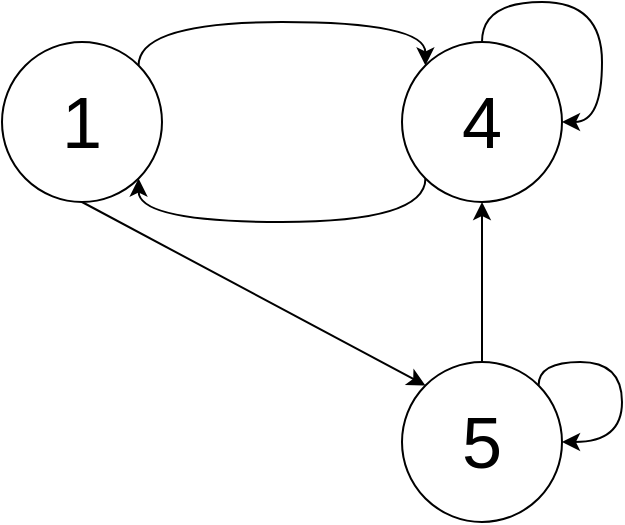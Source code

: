 <mxfile version="12.4.2" type="device" pages="1"><diagram id="2fKzX-gfDPdPfSxxzVtO" name="Page-1"><mxGraphModel dx="1089" dy="640" grid="0" gridSize="10" guides="1" tooltips="1" connect="1" arrows="1" fold="1" page="1" pageScale="1" pageWidth="827" pageHeight="1169" math="0" shadow="0"><root><mxCell id="0"/><mxCell id="1" parent="0"/><mxCell id="KrmunwazNjOHXeyPuSN6-4" style="edgeStyle=orthogonalEdgeStyle;rounded=0;orthogonalLoop=1;jettySize=auto;html=1;exitX=1;exitY=0;exitDx=0;exitDy=0;entryX=0;entryY=0;entryDx=0;entryDy=0;curved=1;" edge="1" parent="1" source="KrmunwazNjOHXeyPuSN6-1" target="KrmunwazNjOHXeyPuSN6-2"><mxGeometry relative="1" as="geometry"><Array as="points"><mxPoint x="148" y="70"/><mxPoint x="292" y="70"/></Array></mxGeometry></mxCell><mxCell id="KrmunwazNjOHXeyPuSN6-8" style="rounded=0;orthogonalLoop=1;jettySize=auto;html=1;exitX=0.5;exitY=1;exitDx=0;exitDy=0;entryX=0;entryY=0;entryDx=0;entryDy=0;" edge="1" parent="1" source="KrmunwazNjOHXeyPuSN6-1" target="KrmunwazNjOHXeyPuSN6-3"><mxGeometry relative="1" as="geometry"/></mxCell><mxCell id="KrmunwazNjOHXeyPuSN6-1" value="&lt;font style=&quot;font-size: 36px&quot;&gt;1&lt;/font&gt;" style="ellipse;whiteSpace=wrap;html=1;aspect=fixed;" vertex="1" parent="1"><mxGeometry x="80" y="80" width="80" height="80" as="geometry"/></mxCell><mxCell id="KrmunwazNjOHXeyPuSN6-6" style="edgeStyle=orthogonalEdgeStyle;rounded=0;orthogonalLoop=1;jettySize=auto;html=1;exitX=0;exitY=1;exitDx=0;exitDy=0;entryX=1;entryY=1;entryDx=0;entryDy=0;curved=1;" edge="1" parent="1" source="KrmunwazNjOHXeyPuSN6-2" target="KrmunwazNjOHXeyPuSN6-1"><mxGeometry relative="1" as="geometry"><Array as="points"><mxPoint x="292" y="170"/><mxPoint x="148" y="170"/></Array></mxGeometry></mxCell><mxCell id="KrmunwazNjOHXeyPuSN6-2" value="&lt;font style=&quot;font-size: 36px&quot;&gt;4&lt;/font&gt;" style="ellipse;whiteSpace=wrap;html=1;aspect=fixed;" vertex="1" parent="1"><mxGeometry x="280" y="80" width="80" height="80" as="geometry"/></mxCell><mxCell id="KrmunwazNjOHXeyPuSN6-7" style="edgeStyle=orthogonalEdgeStyle;rounded=0;orthogonalLoop=1;jettySize=auto;html=1;exitX=0.5;exitY=0;exitDx=0;exitDy=0;entryX=0.5;entryY=1;entryDx=0;entryDy=0;curved=1;" edge="1" parent="1" source="KrmunwazNjOHXeyPuSN6-3" target="KrmunwazNjOHXeyPuSN6-2"><mxGeometry relative="1" as="geometry"/></mxCell><mxCell id="KrmunwazNjOHXeyPuSN6-3" value="&lt;font style=&quot;font-size: 36px&quot;&gt;5&lt;/font&gt;" style="ellipse;whiteSpace=wrap;html=1;aspect=fixed;" vertex="1" parent="1"><mxGeometry x="280" y="240" width="80" height="80" as="geometry"/></mxCell><mxCell id="KrmunwazNjOHXeyPuSN6-9" style="edgeStyle=orthogonalEdgeStyle;rounded=0;orthogonalLoop=1;jettySize=auto;html=1;exitX=1;exitY=0;exitDx=0;exitDy=0;entryX=1;entryY=0.5;entryDx=0;entryDy=0;curved=1;" edge="1" parent="1" source="KrmunwazNjOHXeyPuSN6-3" target="KrmunwazNjOHXeyPuSN6-3"><mxGeometry relative="1" as="geometry"><Array as="points"><mxPoint x="348" y="240"/><mxPoint x="390" y="240"/><mxPoint x="390" y="280"/></Array></mxGeometry></mxCell><mxCell id="KrmunwazNjOHXeyPuSN6-10" style="edgeStyle=orthogonalEdgeStyle;rounded=0;orthogonalLoop=1;jettySize=auto;html=1;exitX=0.5;exitY=0;exitDx=0;exitDy=0;entryX=1;entryY=0.5;entryDx=0;entryDy=0;curved=1;" edge="1" parent="1" source="KrmunwazNjOHXeyPuSN6-2" target="KrmunwazNjOHXeyPuSN6-2"><mxGeometry relative="1" as="geometry"/></mxCell></root></mxGraphModel></diagram></mxfile>